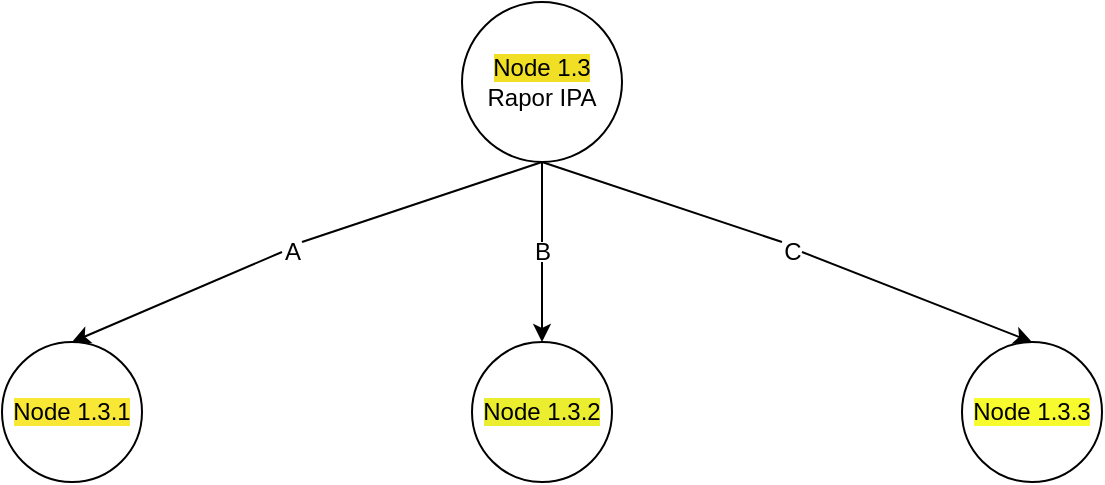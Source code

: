 <mxfile version="21.1.2" type="github">
  <diagram id="XAJnM7fnLGIrJA8WlEDr" name="Page-1">
    <mxGraphModel dx="1120" dy="452" grid="1" gridSize="10" guides="1" tooltips="1" connect="1" arrows="1" fold="1" page="1" pageScale="1" pageWidth="827" pageHeight="1169" math="0" shadow="0">
      <root>
        <mxCell id="0" />
        <mxCell id="1" parent="0" />
        <mxCell id="xaUJ0lLbwOF5-IjsCIR7-2" value="&lt;span style=&quot;background-color: rgb(240, 223, 36);&quot;&gt;Node 1.3&lt;/span&gt;&lt;br&gt;Rapor IPA" style="ellipse;whiteSpace=wrap;html=1;aspect=fixed;" vertex="1" parent="1">
          <mxGeometry x="360" y="40" width="80" height="80" as="geometry" />
        </mxCell>
        <mxCell id="xaUJ0lLbwOF5-IjsCIR7-3" value="" style="endArrow=none;html=1;rounded=0;" edge="1" parent="1">
          <mxGeometry width="50" height="50" relative="1" as="geometry">
            <mxPoint x="280" y="160" as="sourcePoint" />
            <mxPoint x="400" y="120" as="targetPoint" />
          </mxGeometry>
        </mxCell>
        <mxCell id="xaUJ0lLbwOF5-IjsCIR7-4" value="" style="endArrow=none;html=1;rounded=0;exitX=0.5;exitY=1;exitDx=0;exitDy=0;" edge="1" parent="1" source="xaUJ0lLbwOF5-IjsCIR7-2">
          <mxGeometry width="50" height="50" relative="1" as="geometry">
            <mxPoint x="550" y="170" as="sourcePoint" />
            <mxPoint x="520" y="160" as="targetPoint" />
          </mxGeometry>
        </mxCell>
        <mxCell id="xaUJ0lLbwOF5-IjsCIR7-5" value="" style="endArrow=none;html=1;rounded=0;" edge="1" parent="1">
          <mxGeometry width="50" height="50" relative="1" as="geometry">
            <mxPoint x="400" y="160" as="sourcePoint" />
            <mxPoint x="400" y="120" as="targetPoint" />
          </mxGeometry>
        </mxCell>
        <mxCell id="xaUJ0lLbwOF5-IjsCIR7-6" value="A" style="text;html=1;align=center;verticalAlign=middle;resizable=0;points=[];autosize=1;strokeColor=none;fillColor=none;" vertex="1" parent="1">
          <mxGeometry x="260" y="150" width="30" height="30" as="geometry" />
        </mxCell>
        <mxCell id="xaUJ0lLbwOF5-IjsCIR7-7" value="B" style="text;html=1;align=center;verticalAlign=middle;resizable=0;points=[];autosize=1;strokeColor=none;fillColor=none;" vertex="1" parent="1">
          <mxGeometry x="385" y="150" width="30" height="30" as="geometry" />
        </mxCell>
        <mxCell id="xaUJ0lLbwOF5-IjsCIR7-8" value="C" style="text;html=1;align=center;verticalAlign=middle;resizable=0;points=[];autosize=1;strokeColor=none;fillColor=none;" vertex="1" parent="1">
          <mxGeometry x="510" y="150" width="30" height="30" as="geometry" />
        </mxCell>
        <mxCell id="xaUJ0lLbwOF5-IjsCIR7-9" value="&lt;span style=&quot;background-color: rgb(248, 231, 53);&quot;&gt;Node 1.3.1&lt;/span&gt;" style="ellipse;whiteSpace=wrap;html=1;aspect=fixed;" vertex="1" parent="1">
          <mxGeometry x="130" y="210" width="70" height="70" as="geometry" />
        </mxCell>
        <mxCell id="xaUJ0lLbwOF5-IjsCIR7-10" value="&lt;span style=&quot;background-color: rgb(235, 238, 47);&quot;&gt;Node 1.3.2&lt;/span&gt;" style="ellipse;whiteSpace=wrap;html=1;aspect=fixed;" vertex="1" parent="1">
          <mxGeometry x="365" y="210" width="70" height="70" as="geometry" />
        </mxCell>
        <mxCell id="xaUJ0lLbwOF5-IjsCIR7-11" value="&lt;span style=&quot;background-color: rgb(247, 251, 45);&quot;&gt;Node 1.3.3&lt;/span&gt;" style="ellipse;whiteSpace=wrap;html=1;aspect=fixed;" vertex="1" parent="1">
          <mxGeometry x="610" y="210" width="70" height="70" as="geometry" />
        </mxCell>
        <mxCell id="xaUJ0lLbwOF5-IjsCIR7-12" value="" style="endArrow=classic;html=1;rounded=0;entryX=0.5;entryY=0;entryDx=0;entryDy=0;" edge="1" parent="1" source="xaUJ0lLbwOF5-IjsCIR7-7" target="xaUJ0lLbwOF5-IjsCIR7-10">
          <mxGeometry width="50" height="50" relative="1" as="geometry">
            <mxPoint x="440" y="170" as="sourcePoint" />
            <mxPoint x="490" y="180" as="targetPoint" />
            <Array as="points">
              <mxPoint x="400" y="170" />
              <mxPoint x="400" y="180" />
            </Array>
          </mxGeometry>
        </mxCell>
        <mxCell id="xaUJ0lLbwOF5-IjsCIR7-13" value="" style="endArrow=classic;html=1;rounded=0;entryX=0.5;entryY=0;entryDx=0;entryDy=0;" edge="1" parent="1" target="xaUJ0lLbwOF5-IjsCIR7-9">
          <mxGeometry width="50" height="50" relative="1" as="geometry">
            <mxPoint x="270" y="165" as="sourcePoint" />
            <mxPoint x="330" y="180" as="targetPoint" />
          </mxGeometry>
        </mxCell>
        <mxCell id="xaUJ0lLbwOF5-IjsCIR7-14" value="" style="endArrow=classic;html=1;rounded=0;entryX=0.5;entryY=0;entryDx=0;entryDy=0;" edge="1" parent="1" target="xaUJ0lLbwOF5-IjsCIR7-11">
          <mxGeometry width="50" height="50" relative="1" as="geometry">
            <mxPoint x="530" y="165" as="sourcePoint" />
            <mxPoint x="680" y="140" as="targetPoint" />
          </mxGeometry>
        </mxCell>
      </root>
    </mxGraphModel>
  </diagram>
</mxfile>
